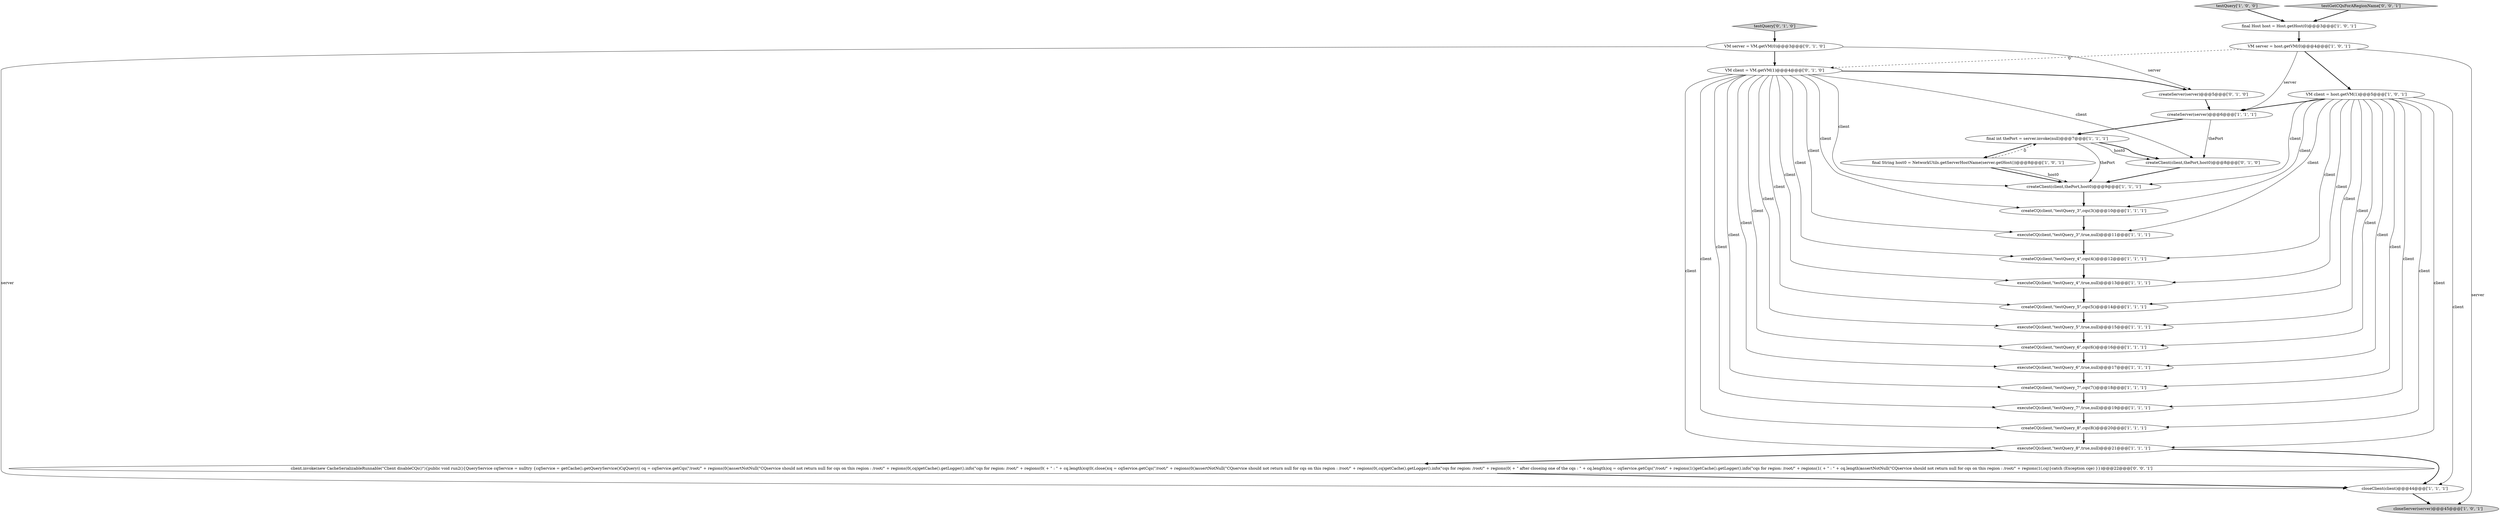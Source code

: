 digraph {
19 [style = filled, label = "VM server = host.getVM(0)@@@4@@@['1', '0', '1']", fillcolor = white, shape = ellipse image = "AAA0AAABBB1BBB"];
17 [style = filled, label = "createCQ(client,\"testQuery_7\",cqs(7()@@@18@@@['1', '1', '1']", fillcolor = white, shape = ellipse image = "AAA0AAABBB1BBB"];
23 [style = filled, label = "VM server = VM.getVM(0)@@@3@@@['0', '1', '0']", fillcolor = white, shape = ellipse image = "AAA0AAABBB2BBB"];
20 [style = filled, label = "executeCQ(client,\"testQuery_5\",true,null)@@@15@@@['1', '1', '1']", fillcolor = white, shape = ellipse image = "AAA0AAABBB1BBB"];
1 [style = filled, label = "testQuery['1', '0', '0']", fillcolor = lightgray, shape = diamond image = "AAA0AAABBB1BBB"];
25 [style = filled, label = "VM client = VM.getVM(1)@@@4@@@['0', '1', '0']", fillcolor = white, shape = ellipse image = "AAA1AAABBB2BBB"];
3 [style = filled, label = "executeCQ(client,\"testQuery_7\",true,null)@@@19@@@['1', '1', '1']", fillcolor = white, shape = ellipse image = "AAA0AAABBB1BBB"];
24 [style = filled, label = "testQuery['0', '1', '0']", fillcolor = lightgray, shape = diamond image = "AAA0AAABBB2BBB"];
27 [style = filled, label = "testGetCQsForARegionName['0', '0', '1']", fillcolor = lightgray, shape = diamond image = "AAA0AAABBB3BBB"];
15 [style = filled, label = "closeServer(server)@@@45@@@['1', '0', '1']", fillcolor = lightgray, shape = ellipse image = "AAA0AAABBB1BBB"];
18 [style = filled, label = "closeClient(client)@@@44@@@['1', '1', '1']", fillcolor = white, shape = ellipse image = "AAA0AAABBB1BBB"];
28 [style = filled, label = "client.invoke(new CacheSerializableRunnable(\"Client disableCQs()\"){public void run2(){QueryService cqService = nulltry {cqService = getCache().getQueryService()CqQuery(( cq = cqService.getCqs(\"/root/\" + regions(0()assertNotNull(\"CQservice should not return null for cqs on this region : /root/\" + regions(0(,cq)getCache().getLogger().info(\"cqs for region: /root/\" + regions(0( + \" : \" + cq.length)cq(0(.close()cq = cqService.getCqs(\"/root/\" + regions(0()assertNotNull(\"CQservice should not return null for cqs on this region : /root/\" + regions(0(,cq)getCache().getLogger().info(\"cqs for region: /root/\" + regions(0( + \" after closeing one of the cqs : \" + cq.length)cq = cqService.getCqs(\"/root/\" + regions(1()getCache().getLogger().info(\"cqs for region: /root/\" + regions(1( + \" : \" + cq.length)assertNotNull(\"CQservice should not return null for cqs on this region : /root/\" + regions(1(,cq)}catch (Exception cqe) }})@@@22@@@['0', '0', '1']", fillcolor = white, shape = ellipse image = "AAA0AAABBB3BBB"];
12 [style = filled, label = "final String host0 = NetworkUtils.getServerHostName(server.getHost())@@@8@@@['1', '0', '1']", fillcolor = white, shape = ellipse image = "AAA0AAABBB1BBB"];
0 [style = filled, label = "final int thePort = server.invoke(null)@@@7@@@['1', '1', '1']", fillcolor = white, shape = ellipse image = "AAA0AAABBB1BBB"];
11 [style = filled, label = "createCQ(client,\"testQuery_3\",cqs(3()@@@10@@@['1', '1', '1']", fillcolor = white, shape = ellipse image = "AAA0AAABBB1BBB"];
26 [style = filled, label = "createClient(client,thePort,host0)@@@8@@@['0', '1', '0']", fillcolor = white, shape = ellipse image = "AAA0AAABBB2BBB"];
4 [style = filled, label = "createCQ(client,\"testQuery_8\",cqs(8()@@@20@@@['1', '1', '1']", fillcolor = white, shape = ellipse image = "AAA0AAABBB1BBB"];
16 [style = filled, label = "executeCQ(client,\"testQuery_6\",true,null)@@@17@@@['1', '1', '1']", fillcolor = white, shape = ellipse image = "AAA0AAABBB1BBB"];
13 [style = filled, label = "executeCQ(client,\"testQuery_8\",true,null)@@@21@@@['1', '1', '1']", fillcolor = white, shape = ellipse image = "AAA0AAABBB1BBB"];
2 [style = filled, label = "createCQ(client,\"testQuery_4\",cqs(4()@@@12@@@['1', '1', '1']", fillcolor = white, shape = ellipse image = "AAA0AAABBB1BBB"];
5 [style = filled, label = "createServer(server)@@@6@@@['1', '1', '1']", fillcolor = white, shape = ellipse image = "AAA0AAABBB1BBB"];
6 [style = filled, label = "final Host host = Host.getHost(0)@@@3@@@['1', '0', '1']", fillcolor = white, shape = ellipse image = "AAA0AAABBB1BBB"];
14 [style = filled, label = "createClient(client,thePort,host0)@@@9@@@['1', '1', '1']", fillcolor = white, shape = ellipse image = "AAA0AAABBB1BBB"];
21 [style = filled, label = "executeCQ(client,\"testQuery_4\",true,null)@@@13@@@['1', '1', '1']", fillcolor = white, shape = ellipse image = "AAA0AAABBB1BBB"];
10 [style = filled, label = "createCQ(client,\"testQuery_6\",cqs(6()@@@16@@@['1', '1', '1']", fillcolor = white, shape = ellipse image = "AAA0AAABBB1BBB"];
9 [style = filled, label = "executeCQ(client,\"testQuery_3\",true,null)@@@11@@@['1', '1', '1']", fillcolor = white, shape = ellipse image = "AAA0AAABBB1BBB"];
22 [style = filled, label = "createServer(server)@@@5@@@['0', '1', '0']", fillcolor = white, shape = ellipse image = "AAA0AAABBB2BBB"];
7 [style = filled, label = "createCQ(client,\"testQuery_5\",cqs(5()@@@14@@@['1', '1', '1']", fillcolor = white, shape = ellipse image = "AAA0AAABBB1BBB"];
8 [style = filled, label = "VM client = host.getVM(1)@@@5@@@['1', '0', '1']", fillcolor = white, shape = ellipse image = "AAA0AAABBB1BBB"];
10->16 [style = bold, label=""];
25->4 [style = solid, label="client"];
19->25 [style = dashed, label="0"];
22->5 [style = bold, label=""];
8->14 [style = solid, label="client"];
23->25 [style = bold, label=""];
8->7 [style = solid, label="client"];
25->26 [style = solid, label="client"];
8->11 [style = solid, label="client"];
8->5 [style = bold, label=""];
20->10 [style = bold, label=""];
8->9 [style = solid, label="client"];
8->17 [style = solid, label="client"];
25->10 [style = solid, label="client"];
24->23 [style = bold, label=""];
19->5 [style = solid, label="server"];
25->3 [style = solid, label="client"];
12->14 [style = bold, label=""];
12->14 [style = solid, label="host0"];
19->8 [style = bold, label=""];
25->21 [style = solid, label="client"];
9->2 [style = bold, label=""];
11->9 [style = bold, label=""];
0->14 [style = solid, label="thePort"];
13->28 [style = bold, label=""];
19->15 [style = solid, label="server"];
17->3 [style = bold, label=""];
6->19 [style = bold, label=""];
7->20 [style = bold, label=""];
14->11 [style = bold, label=""];
1->6 [style = bold, label=""];
26->14 [style = bold, label=""];
5->26 [style = solid, label="thePort"];
13->18 [style = bold, label=""];
25->14 [style = solid, label="client"];
8->10 [style = solid, label="client"];
8->20 [style = solid, label="client"];
8->21 [style = solid, label="client"];
5->0 [style = bold, label=""];
25->17 [style = solid, label="client"];
25->20 [style = solid, label="client"];
0->12 [style = bold, label=""];
25->7 [style = solid, label="client"];
0->26 [style = bold, label=""];
8->13 [style = solid, label="client"];
8->3 [style = solid, label="client"];
28->18 [style = bold, label=""];
25->11 [style = solid, label="client"];
21->7 [style = bold, label=""];
8->4 [style = solid, label="client"];
23->18 [style = solid, label="server"];
23->22 [style = solid, label="server"];
25->16 [style = solid, label="client"];
4->13 [style = bold, label=""];
27->6 [style = bold, label=""];
8->16 [style = solid, label="client"];
16->17 [style = bold, label=""];
0->26 [style = solid, label="host0"];
12->0 [style = dashed, label="0"];
25->13 [style = solid, label="client"];
8->18 [style = solid, label="client"];
25->2 [style = solid, label="client"];
25->22 [style = bold, label=""];
3->4 [style = bold, label=""];
2->21 [style = bold, label=""];
8->2 [style = solid, label="client"];
25->9 [style = solid, label="client"];
18->15 [style = bold, label=""];
}
